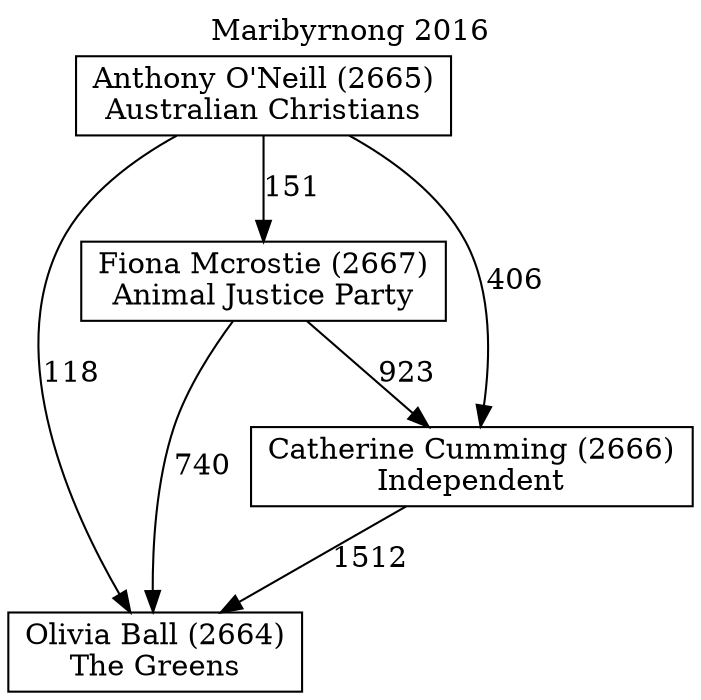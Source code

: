 // House preference flow
digraph "Olivia Ball (2664)_Maribyrnong_2016" {
	graph [label="Maribyrnong 2016" labelloc=t mclimit=10]
	node [shape=box]
	"Fiona Mcrostie (2667)" [label="Fiona Mcrostie (2667)
Animal Justice Party"]
	"Anthony O'Neill (2665)" [label="Anthony O'Neill (2665)
Australian Christians"]
	"Olivia Ball (2664)" [label="Olivia Ball (2664)
The Greens"]
	"Catherine Cumming (2666)" [label="Catherine Cumming (2666)
Independent"]
	"Fiona Mcrostie (2667)" -> "Catherine Cumming (2666)" [label=923]
	"Anthony O'Neill (2665)" -> "Catherine Cumming (2666)" [label=406]
	"Anthony O'Neill (2665)" -> "Olivia Ball (2664)" [label=118]
	"Anthony O'Neill (2665)" -> "Fiona Mcrostie (2667)" [label=151]
	"Fiona Mcrostie (2667)" -> "Olivia Ball (2664)" [label=740]
	"Catherine Cumming (2666)" -> "Olivia Ball (2664)" [label=1512]
}
